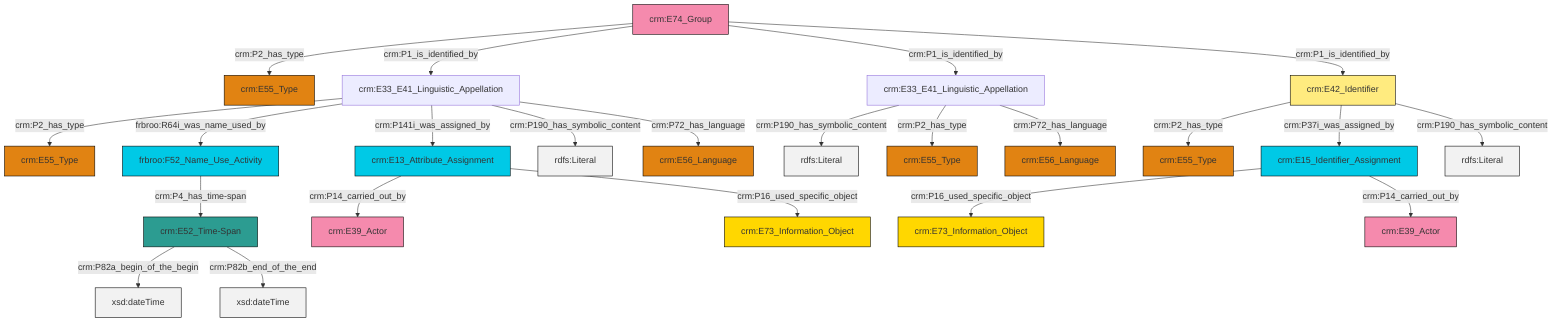 graph TD
classDef Literal fill:#f2f2f2,stroke:#000000;
classDef CRM_Entity fill:#FFFFFF,stroke:#000000;
classDef Temporal_Entity fill:#00C9E6, stroke:#000000;
classDef Type fill:#E18312, stroke:#000000;
classDef Time-Span fill:#2C9C91, stroke:#000000;
classDef Appellation fill:#FFEB7F, stroke:#000000;
classDef Place fill:#008836, stroke:#000000;
classDef Persistent_Item fill:#B266B2, stroke:#000000;
classDef Conceptual_Object fill:#FFD700, stroke:#000000;
classDef Physical_Thing fill:#D2B48C, stroke:#000000;
classDef Actor fill:#f58aad, stroke:#000000;
classDef PC_Classes fill:#4ce600, stroke:#000000;
classDef Multi fill:#cccccc,stroke:#000000;

0["crm:E15_Identifier_Assignment"]:::Temporal_Entity -->|crm:P16_used_specific_object| 1["crm:E73_Information_Object"]:::Conceptual_Object
2["crm:E33_E41_Linguistic_Appellation"]:::Default -->|crm:P2_has_type| 4["crm:E55_Type"]:::Type
5["crm:E74_Group"]:::Actor -->|crm:P2_has_type| 6["crm:E55_Type"]:::Type
7["crm:E42_Identifier"]:::Appellation -->|crm:P2_has_type| 8["crm:E55_Type"]:::Type
9["crm:E52_Time-Span"]:::Time-Span -->|crm:P82a_begin_of_the_begin| 10[xsd:dateTime]:::Literal
2["crm:E33_E41_Linguistic_Appellation"]:::Default -->|frbroo:R64i_was_name_used_by| 12["frbroo:F52_Name_Use_Activity"]:::Temporal_Entity
2["crm:E33_E41_Linguistic_Appellation"]:::Default -->|crm:P141i_was_assigned_by| 16["crm:E13_Attribute_Assignment"]:::Temporal_Entity
2["crm:E33_E41_Linguistic_Appellation"]:::Default -->|crm:P190_has_symbolic_content| 20[rdfs:Literal]:::Literal
9["crm:E52_Time-Span"]:::Time-Span -->|crm:P82b_end_of_the_end| 21[xsd:dateTime]:::Literal
12["frbroo:F52_Name_Use_Activity"]:::Temporal_Entity -->|crm:P4_has_time-span| 9["crm:E52_Time-Span"]:::Time-Span
5["crm:E74_Group"]:::Actor -->|crm:P1_is_identified_by| 2["crm:E33_E41_Linguistic_Appellation"]:::Default
5["crm:E74_Group"]:::Actor -->|crm:P1_is_identified_by| 26["crm:E33_E41_Linguistic_Appellation"]:::Default
26["crm:E33_E41_Linguistic_Appellation"]:::Default -->|crm:P190_has_symbolic_content| 27[rdfs:Literal]:::Literal
26["crm:E33_E41_Linguistic_Appellation"]:::Default -->|crm:P2_has_type| 28["crm:E55_Type"]:::Type
7["crm:E42_Identifier"]:::Appellation -->|crm:P37i_was_assigned_by| 0["crm:E15_Identifier_Assignment"]:::Temporal_Entity
16["crm:E13_Attribute_Assignment"]:::Temporal_Entity -->|crm:P14_carried_out_by| 23["crm:E39_Actor"]:::Actor
16["crm:E13_Attribute_Assignment"]:::Temporal_Entity -->|crm:P16_used_specific_object| 14["crm:E73_Information_Object"]:::Conceptual_Object
0["crm:E15_Identifier_Assignment"]:::Temporal_Entity -->|crm:P14_carried_out_by| 31["crm:E39_Actor"]:::Actor
2["crm:E33_E41_Linguistic_Appellation"]:::Default -->|crm:P72_has_language| 18["crm:E56_Language"]:::Type
7["crm:E42_Identifier"]:::Appellation -->|crm:P190_has_symbolic_content| 39[rdfs:Literal]:::Literal
5["crm:E74_Group"]:::Actor -->|crm:P1_is_identified_by| 7["crm:E42_Identifier"]:::Appellation
26["crm:E33_E41_Linguistic_Appellation"]:::Default -->|crm:P72_has_language| 29["crm:E56_Language"]:::Type